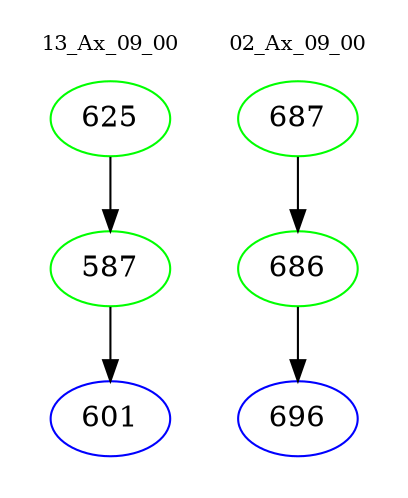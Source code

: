 digraph{
subgraph cluster_0 {
color = white
label = "13_Ax_09_00";
fontsize=10;
T0_625 [label="625", color="green"]
T0_625 -> T0_587 [color="black"]
T0_587 [label="587", color="green"]
T0_587 -> T0_601 [color="black"]
T0_601 [label="601", color="blue"]
}
subgraph cluster_1 {
color = white
label = "02_Ax_09_00";
fontsize=10;
T1_687 [label="687", color="green"]
T1_687 -> T1_686 [color="black"]
T1_686 [label="686", color="green"]
T1_686 -> T1_696 [color="black"]
T1_696 [label="696", color="blue"]
}
}
